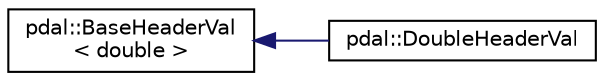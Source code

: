 digraph "Graphical Class Hierarchy"
{
  edge [fontname="Helvetica",fontsize="10",labelfontname="Helvetica",labelfontsize="10"];
  node [fontname="Helvetica",fontsize="10",shape=record];
  rankdir="LR";
  Node1 [label="pdal::BaseHeaderVal\l\< double \>",height=0.2,width=0.4,color="black", fillcolor="white", style="filled",URL="$classpdal_1_1BaseHeaderVal.html"];
  Node1 -> Node2 [dir="back",color="midnightblue",fontsize="10",style="solid",fontname="Helvetica"];
  Node2 [label="pdal::DoubleHeaderVal",height=0.2,width=0.4,color="black", fillcolor="white", style="filled",URL="$classpdal_1_1DoubleHeaderVal.html"];
}
